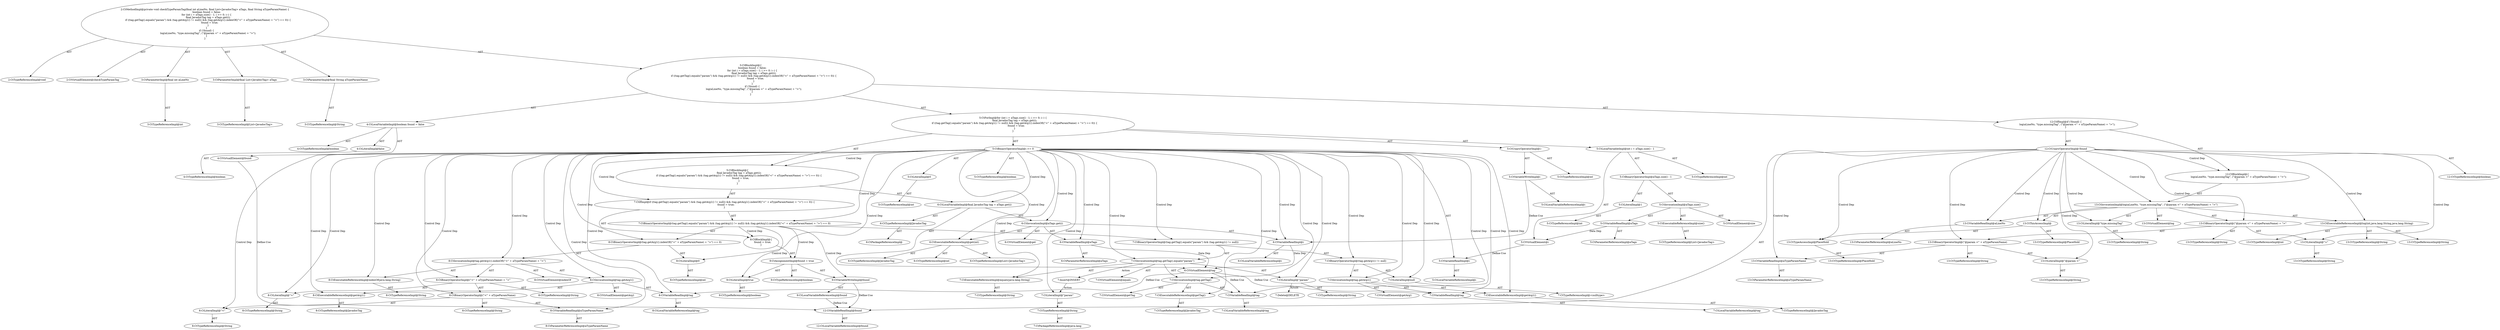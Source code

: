 digraph "checkTypeParamTag#?,int,List,String" {
0 [label="2:CtTypeReferenceImpl@void" shape=ellipse]
1 [label="2:CtVirtualElement@checkTypeParamTag" shape=ellipse]
2 [label="3:CtParameterImpl@final int aLineNo" shape=ellipse]
3 [label="3:CtTypeReferenceImpl@int" shape=ellipse]
4 [label="3:CtParameterImpl@final List<JavadocTag> aTags" shape=ellipse]
5 [label="3:CtTypeReferenceImpl@List<JavadocTag>" shape=ellipse]
6 [label="3:CtParameterImpl@final String aTypeParamName" shape=ellipse]
7 [label="3:CtTypeReferenceImpl@String" shape=ellipse]
8 [label="4:CtTypeReferenceImpl@boolean" shape=ellipse]
9 [label="4:CtLiteralImpl@false" shape=ellipse]
10 [label="4:CtTypeReferenceImpl@boolean" shape=ellipse]
11 [label="4:CtVirtualElement@found" shape=ellipse]
12 [label="4:CtLocalVariableImpl@boolean found = false" shape=ellipse]
13 [label="5:CtTypeReferenceImpl@int" shape=ellipse]
14 [label="5:CtExecutableReferenceImpl@size()" shape=ellipse]
15 [label="5:CtTypeReferenceImpl@List<JavadocTag>" shape=ellipse]
16 [label="5:CtVirtualElement@size" shape=ellipse]
17 [label="5:CtVariableReadImpl@aTags" shape=ellipse]
18 [label="5:CtParameterReferenceImpl@aTags" shape=ellipse]
19 [label="5:CtInvocationImpl@aTags.size()" shape=ellipse]
20 [label="5:CtLiteralImpl@1" shape=ellipse]
21 [label="5:CtTypeReferenceImpl@int" shape=ellipse]
22 [label="5:CtBinaryOperatorImpl@aTags.size() - 1" shape=ellipse]
23 [label="5:CtVirtualElement@i" shape=ellipse]
24 [label="5:CtLocalVariableImpl@int i = aTags.size() - 1" shape=ellipse]
25 [label="5:CtVariableReadImpl@i" shape=ellipse]
26 [label="5:CtLocalVariableReferenceImpl@i" shape=ellipse]
27 [label="5:CtLiteralImpl@0" shape=ellipse]
28 [label="5:CtTypeReferenceImpl@int" shape=ellipse]
29 [label="5:CtBinaryOperatorImpl@i >= 0" shape=ellipse]
30 [label="5:CtTypeReferenceImpl@boolean" shape=ellipse]
31 [label="5:CtVariableWriteImpl@i" shape=ellipse]
32 [label="5:CtLocalVariableReferenceImpl@i" shape=ellipse]
33 [label="5:CtUnaryOperatorImpl@i--" shape=ellipse]
34 [label="5:CtTypeReferenceImpl@int" shape=ellipse]
35 [label="6:CtTypeReferenceImpl@JavadocTag" shape=ellipse]
36 [label="6:CtPackageReferenceImpl@" shape=ellipse]
37 [label="6:CtExecutableReferenceImpl@get(int)" shape=ellipse]
38 [label="6:CtTypeReferenceImpl@List<JavadocTag>" shape=ellipse]
39 [label="6:CtTypeReferenceImpl@JavadocTag" shape=ellipse]
40 [label="6:CtTypeReferenceImpl@int" shape=ellipse]
41 [label="6:CtVirtualElement@get" shape=ellipse]
42 [label="6:CtVariableReadImpl@aTags" shape=ellipse]
43 [label="6:CtParameterReferenceImpl@aTags" shape=ellipse]
44 [label="6:CtVariableReadImpl@i" shape=ellipse]
45 [label="6:CtLocalVariableReferenceImpl@i" shape=ellipse]
46 [label="6:CtInvocationImpl@aTags.get(i)" shape=ellipse]
47 [label="6:CtVirtualElement@tag" shape=ellipse]
48 [label="6:CtLocalVariableImpl@final JavadocTag tag = aTags.get(i)" shape=ellipse]
49 [label="7:CtExecutableReferenceImpl@equals(java.lang.String)" shape=ellipse]
50 [label="7:CtTypeReferenceImpl@String" shape=ellipse]
51 [label="7:CtVirtualElement@equals" shape=ellipse]
52 [label="7:CtExecutableReferenceImpl@getTag()" shape=ellipse]
53 [label="7:CtTypeReferenceImpl@JavadocTag" shape=ellipse]
54 [label="7:CtVirtualElement@getTag" shape=ellipse]
55 [label="7:CtVariableReadImpl@tag" shape=ellipse]
56 [label="7:CtLocalVariableReferenceImpl@tag" shape=ellipse]
57 [label="7:CtInvocationImpl@tag.getTag()" shape=ellipse]
58 [label="7:CtLiteralImpl@\"param\"" shape=ellipse]
59 [label="7:CtTypeReferenceImpl@String" shape=ellipse]
60 [label="7:CtInvocationImpl@tag.getTag().equals(\"param\")" shape=ellipse]
61 [label="7:CtExecutableReferenceImpl@getArg1()" shape=ellipse]
62 [label="7:CtTypeReferenceImpl@JavadocTag" shape=ellipse]
63 [label="7:CtVirtualElement@getArg1" shape=ellipse]
64 [label="7:CtVariableReadImpl@tag" shape=ellipse]
65 [label="7:CtLocalVariableReferenceImpl@tag" shape=ellipse]
66 [label="7:CtInvocationImpl@tag.getArg1()" shape=ellipse]
67 [label="7:CtLiteralImpl@null" shape=ellipse]
68 [label="7:CtTypeReferenceImpl@<nulltype>" shape=ellipse]
69 [label="7:CtBinaryOperatorImpl@(tag.getArg1() != null)" shape=ellipse]
70 [label="7:CtBinaryOperatorImpl@(tag.getTag().equals(\"param\") && (tag.getArg1() != null))" shape=ellipse]
71 [label="8:CtExecutableReferenceImpl@indexOf(java.lang.String)" shape=ellipse]
72 [label="8:CtTypeReferenceImpl@String" shape=ellipse]
73 [label="8:CtVirtualElement@indexOf" shape=ellipse]
74 [label="8:CtExecutableReferenceImpl@getArg1()" shape=ellipse]
75 [label="8:CtTypeReferenceImpl@JavadocTag" shape=ellipse]
76 [label="8:CtVirtualElement@getArg1" shape=ellipse]
77 [label="8:CtVariableReadImpl@tag" shape=ellipse]
78 [label="8:CtLocalVariableReferenceImpl@tag" shape=ellipse]
79 [label="8:CtInvocationImpl@tag.getArg1()" shape=ellipse]
80 [label="8:CtLiteralImpl@\"<\"" shape=ellipse]
81 [label="8:CtTypeReferenceImpl@String" shape=ellipse]
82 [label="8:CtVariableReadImpl@aTypeParamName" shape=ellipse]
83 [label="8:CtParameterReferenceImpl@aTypeParamName" shape=ellipse]
84 [label="8:CtBinaryOperatorImpl@(\"<\" + aTypeParamName)" shape=ellipse]
85 [label="8:CtTypeReferenceImpl@String" shape=ellipse]
86 [label="8:CtLiteralImpl@\">\"" shape=ellipse]
87 [label="8:CtTypeReferenceImpl@String" shape=ellipse]
88 [label="8:CtBinaryOperatorImpl@(\"<\" + aTypeParamName) + \">\"" shape=ellipse]
89 [label="8:CtTypeReferenceImpl@String" shape=ellipse]
90 [label="8:CtInvocationImpl@tag.getArg1().indexOf((\"<\" + aTypeParamName) + \">\")" shape=ellipse]
91 [label="8:CtLiteralImpl@0" shape=ellipse]
92 [label="8:CtTypeReferenceImpl@int" shape=ellipse]
93 [label="8:CtBinaryOperatorImpl@(tag.getArg1().indexOf((\"<\" + aTypeParamName) + \">\") == 0)" shape=ellipse]
94 [label="7:CtBinaryOperatorImpl@(tag.getTag().equals(\"param\") && (tag.getArg1() != null)) && (tag.getArg1().indexOf((\"<\" + aTypeParamName) + \">\") == 0)" shape=ellipse]
95 [label="9:CtVariableWriteImpl@found" shape=ellipse]
96 [label="9:CtLocalVariableReferenceImpl@found" shape=ellipse]
97 [label="9:CtLiteralImpl@true" shape=ellipse]
98 [label="9:CtTypeReferenceImpl@boolean" shape=ellipse]
99 [label="9:CtTypeReferenceImpl@boolean" shape=ellipse]
100 [label="9:CtAssignmentImpl@found = true" shape=ellipse]
101 [label="8:CtBlockImpl@\{
    found = true;
\}" shape=ellipse]
102 [label="7:CtIfImpl@if ((tag.getTag().equals(\"param\") && (tag.getArg1() != null)) && (tag.getArg1().indexOf((\"<\" + aTypeParamName) + \">\") == 0)) \{
    found = true;
\}" shape=ellipse]
103 [label="5:CtBlockImpl@\{
    final JavadocTag tag = aTags.get(i);
    if ((tag.getTag().equals(\"param\") && (tag.getArg1() != null)) && (tag.getArg1().indexOf((\"<\" + aTypeParamName) + \">\") == 0)) \{
        found = true;
    \}
\}" shape=ellipse]
104 [label="5:CtForImpl@for (int i = aTags.size() - 1; i >= 0; i--) \{
    final JavadocTag tag = aTags.get(i);
    if ((tag.getTag().equals(\"param\") && (tag.getArg1() != null)) && (tag.getArg1().indexOf((\"<\" + aTypeParamName) + \">\") == 0)) \{
        found = true;
    \}
\}" shape=ellipse]
105 [label="12:CtVariableReadImpl@found" shape=ellipse]
106 [label="12:CtLocalVariableReferenceImpl@found" shape=ellipse]
107 [label="12:CtUnaryOperatorImpl@!found" shape=ellipse]
108 [label="12:CtTypeReferenceImpl@boolean" shape=ellipse]
109 [label="13:CtExecutableReferenceImpl@log(int,java.lang.String,java.lang.String)" shape=ellipse]
110 [label="13:CtTypeReferenceImpl@int" shape=ellipse]
111 [label="13:CtTypeReferenceImpl@String" shape=ellipse]
112 [label="13:CtTypeReferenceImpl@String" shape=ellipse]
113 [label="13:CtVirtualElement@log" shape=ellipse]
114 [label="13:CtTypeAccessImpl@PlaceHold" shape=ellipse]
115 [label="13:CtTypeReferenceImpl@PlaceHold" shape=ellipse]
116 [label="13:CtThisAccessImpl@" shape=ellipse]
117 [label="13:CtTypeReferenceImpl@PlaceHold" shape=ellipse]
118 [label="13:CtVariableReadImpl@aLineNo" shape=ellipse]
119 [label="13:CtParameterReferenceImpl@aLineNo" shape=ellipse]
120 [label="13:CtLiteralImpl@\"type.missingTag\"" shape=ellipse]
121 [label="13:CtTypeReferenceImpl@String" shape=ellipse]
122 [label="13:CtLiteralImpl@\"@param <\"" shape=ellipse]
123 [label="13:CtTypeReferenceImpl@String" shape=ellipse]
124 [label="13:CtVariableReadImpl@aTypeParamName" shape=ellipse]
125 [label="13:CtParameterReferenceImpl@aTypeParamName" shape=ellipse]
126 [label="13:CtBinaryOperatorImpl@(\"@param <\" + aTypeParamName)" shape=ellipse]
127 [label="13:CtTypeReferenceImpl@String" shape=ellipse]
128 [label="13:CtLiteralImpl@\">\"" shape=ellipse]
129 [label="13:CtTypeReferenceImpl@String" shape=ellipse]
130 [label="13:CtBinaryOperatorImpl@(\"@param <\" + aTypeParamName) + \">\"" shape=ellipse]
131 [label="13:CtTypeReferenceImpl@String" shape=ellipse]
132 [label="13:CtInvocationImpl@log(aLineNo, \"type.missingTag\", (\"@param <\" + aTypeParamName) + \">\")" shape=ellipse]
133 [label="12:CtBlockImpl@\{
    log(aLineNo, \"type.missingTag\", (\"@param <\" + aTypeParamName) + \">\");
\}" shape=ellipse]
134 [label="12:CtIfImpl@if (!found) \{
    log(aLineNo, \"type.missingTag\", (\"@param <\" + aTypeParamName) + \">\");
\}" shape=ellipse]
135 [label="3:CtBlockImpl@\{
    boolean found = false;
    for (int i = aTags.size() - 1; i >= 0; i--) \{
        final JavadocTag tag = aTags.get(i);
        if ((tag.getTag().equals(\"param\") && (tag.getArg1() != null)) && (tag.getArg1().indexOf((\"<\" + aTypeParamName) + \">\") == 0)) \{
            found = true;
        \}
    \}
    if (!found) \{
        log(aLineNo, \"type.missingTag\", (\"@param <\" + aTypeParamName) + \">\");
    \}
\}" shape=ellipse]
136 [label="2:CtMethodImpl@private void checkTypeParamTag(final int aLineNo, final List<JavadocTag> aTags, final String aTypeParamName) \{
    boolean found = false;
    for (int i = aTags.size() - 1; i >= 0; i--) \{
        final JavadocTag tag = aTags.get(i);
        if ((tag.getTag().equals(\"param\") && (tag.getArg1() != null)) && (tag.getArg1().indexOf((\"<\" + aTypeParamName) + \">\") == 0)) \{
            found = true;
        \}
    \}
    if (!found) \{
        log(aLineNo, \"type.missingTag\", (\"@param <\" + aTypeParamName) + \">\");
    \}
\}" shape=ellipse]
137 [label="7:Delete@DELETE" shape=ellipse]
138 [label="7:Insert@INSERT" shape=ellipse]
139 [label="7:CtPackageReferenceImpl@java.lang" shape=ellipse]
140 [label="7:CtTypeReferenceImpl@String" shape=ellipse]
141 [label="7:CtLiteralImpl@\"param\"" shape=ellipse]
2 -> 3 [label="AST"];
4 -> 5 [label="AST"];
6 -> 7 [label="AST"];
9 -> 10 [label="AST"];
11 -> 105 [label="Define-Use"];
12 -> 11 [label="AST"];
12 -> 8 [label="AST"];
12 -> 9 [label="AST"];
14 -> 15 [label="AST"];
17 -> 18 [label="AST"];
17 -> 23 [label="Data Dep"];
19 -> 16 [label="AST"];
19 -> 17 [label="AST"];
19 -> 14 [label="AST"];
20 -> 21 [label="AST"];
22 -> 19 [label="AST"];
22 -> 20 [label="AST"];
23 -> 25 [label="Define-Use"];
24 -> 23 [label="AST"];
24 -> 13 [label="AST"];
24 -> 22 [label="AST"];
25 -> 26 [label="AST"];
27 -> 28 [label="AST"];
29 -> 30 [label="AST"];
29 -> 25 [label="AST"];
29 -> 27 [label="AST"];
29 -> 103 [label="Control Dep"];
29 -> 48 [label="Control Dep"];
29 -> 46 [label="Control Dep"];
29 -> 37 [label="Control Dep"];
29 -> 42 [label="Control Dep"];
29 -> 44 [label="Control Dep"];
29 -> 102 [label="Control Dep"];
29 -> 94 [label="Control Dep"];
29 -> 70 [label="Control Dep"];
29 -> 60 [label="Control Dep"];
29 -> 49 [label="Control Dep"];
29 -> 57 [label="Control Dep"];
29 -> 52 [label="Control Dep"];
29 -> 55 [label="Control Dep"];
29 -> 58 [label="Control Dep"];
29 -> 69 [label="Control Dep"];
29 -> 66 [label="Control Dep"];
29 -> 61 [label="Control Dep"];
29 -> 64 [label="Control Dep"];
29 -> 67 [label="Control Dep"];
29 -> 93 [label="Control Dep"];
29 -> 90 [label="Control Dep"];
29 -> 71 [label="Control Dep"];
29 -> 79 [label="Control Dep"];
29 -> 74 [label="Control Dep"];
29 -> 77 [label="Control Dep"];
29 -> 88 [label="Control Dep"];
29 -> 84 [label="Control Dep"];
29 -> 80 [label="Control Dep"];
29 -> 82 [label="Control Dep"];
29 -> 86 [label="Control Dep"];
29 -> 91 [label="Control Dep"];
29 -> 141 [label="Control Dep"];
31 -> 32 [label="AST"];
31 -> 44 [label="Define-Use"];
33 -> 34 [label="AST"];
33 -> 31 [label="AST"];
35 -> 36 [label="AST"];
37 -> 38 [label="AST"];
37 -> 39 [label="AST"];
37 -> 40 [label="AST"];
42 -> 43 [label="AST"];
42 -> 47 [label="Data Dep"];
44 -> 45 [label="AST"];
44 -> 47 [label="Data Dep"];
46 -> 41 [label="AST"];
46 -> 42 [label="AST"];
46 -> 37 [label="AST"];
46 -> 44 [label="AST"];
47 -> 55 [label="Define-Use"];
47 -> 64 [label="Define-Use"];
47 -> 77 [label="Define-Use"];
48 -> 47 [label="AST"];
48 -> 35 [label="AST"];
48 -> 46 [label="AST"];
49 -> 50 [label="AST"];
52 -> 53 [label="AST"];
55 -> 56 [label="AST"];
57 -> 54 [label="AST"];
57 -> 55 [label="AST"];
57 -> 52 [label="AST"];
58 -> 59 [label="AST"];
58 -> 137 [label="Action"];
60 -> 51 [label="AST"];
60 -> 57 [label="AST"];
60 -> 49 [label="AST"];
60 -> 58 [label="AST"];
60 -> 138 [label="Action"];
61 -> 62 [label="AST"];
64 -> 65 [label="AST"];
66 -> 63 [label="AST"];
66 -> 64 [label="AST"];
66 -> 61 [label="AST"];
67 -> 68 [label="AST"];
69 -> 66 [label="AST"];
69 -> 67 [label="AST"];
70 -> 60 [label="AST"];
70 -> 69 [label="AST"];
71 -> 72 [label="AST"];
74 -> 75 [label="AST"];
77 -> 78 [label="AST"];
79 -> 76 [label="AST"];
79 -> 77 [label="AST"];
79 -> 74 [label="AST"];
80 -> 81 [label="AST"];
82 -> 83 [label="AST"];
84 -> 85 [label="AST"];
84 -> 80 [label="AST"];
84 -> 82 [label="AST"];
86 -> 87 [label="AST"];
88 -> 89 [label="AST"];
88 -> 84 [label="AST"];
88 -> 86 [label="AST"];
90 -> 73 [label="AST"];
90 -> 79 [label="AST"];
90 -> 71 [label="AST"];
90 -> 88 [label="AST"];
91 -> 92 [label="AST"];
93 -> 90 [label="AST"];
93 -> 91 [label="AST"];
94 -> 70 [label="AST"];
94 -> 93 [label="AST"];
94 -> 101 [label="Control Dep"];
94 -> 100 [label="Control Dep"];
94 -> 95 [label="Control Dep"];
94 -> 97 [label="Control Dep"];
95 -> 96 [label="AST"];
95 -> 105 [label="Define-Use"];
96 -> 105 [label="Define-Use"];
97 -> 98 [label="AST"];
100 -> 99 [label="AST"];
100 -> 95 [label="AST"];
100 -> 97 [label="AST"];
101 -> 100 [label="AST"];
102 -> 94 [label="AST"];
102 -> 101 [label="AST"];
103 -> 48 [label="AST"];
103 -> 102 [label="AST"];
104 -> 24 [label="AST"];
104 -> 29 [label="AST"];
104 -> 33 [label="AST"];
104 -> 103 [label="AST"];
105 -> 106 [label="AST"];
107 -> 108 [label="AST"];
107 -> 105 [label="AST"];
107 -> 133 [label="Control Dep"];
107 -> 132 [label="Control Dep"];
107 -> 109 [label="Control Dep"];
107 -> 116 [label="Control Dep"];
107 -> 114 [label="Control Dep"];
107 -> 118 [label="Control Dep"];
107 -> 120 [label="Control Dep"];
107 -> 130 [label="Control Dep"];
107 -> 126 [label="Control Dep"];
107 -> 122 [label="Control Dep"];
107 -> 124 [label="Control Dep"];
107 -> 128 [label="Control Dep"];
109 -> 110 [label="AST"];
109 -> 111 [label="AST"];
109 -> 112 [label="AST"];
114 -> 115 [label="AST"];
116 -> 117 [label="AST"];
116 -> 114 [label="AST"];
118 -> 119 [label="AST"];
120 -> 121 [label="AST"];
122 -> 123 [label="AST"];
124 -> 125 [label="AST"];
126 -> 127 [label="AST"];
126 -> 122 [label="AST"];
126 -> 124 [label="AST"];
128 -> 129 [label="AST"];
130 -> 131 [label="AST"];
130 -> 126 [label="AST"];
130 -> 128 [label="AST"];
132 -> 113 [label="AST"];
132 -> 116 [label="AST"];
132 -> 109 [label="AST"];
132 -> 118 [label="AST"];
132 -> 120 [label="AST"];
132 -> 130 [label="AST"];
133 -> 132 [label="AST"];
134 -> 107 [label="AST"];
134 -> 133 [label="AST"];
135 -> 12 [label="AST"];
135 -> 104 [label="AST"];
135 -> 134 [label="AST"];
136 -> 1 [label="AST"];
136 -> 0 [label="AST"];
136 -> 2 [label="AST"];
136 -> 4 [label="AST"];
136 -> 6 [label="AST"];
136 -> 135 [label="AST"];
138 -> 141 [label="Action"];
140 -> 139 [label="AST"];
141 -> 140 [label="AST"];
}